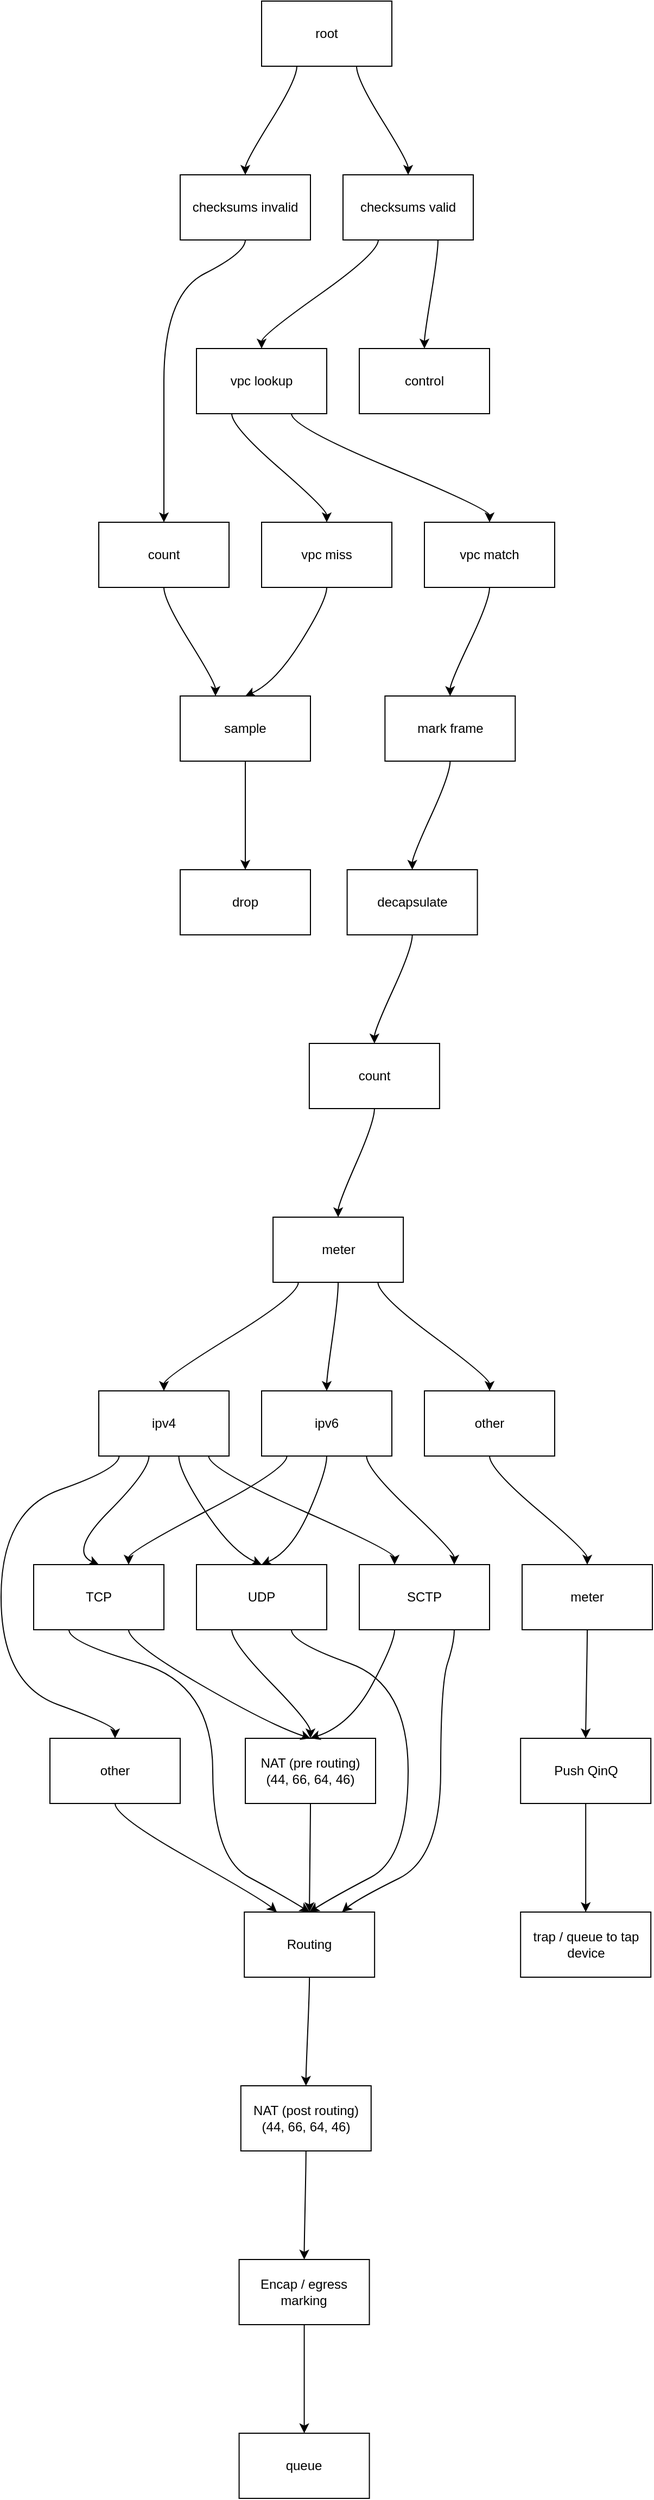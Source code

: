 <mxfile version="27.0.9">
  <diagram name="Page-1" id="r6mv-huth-j_T5dcRZXc">
    <mxGraphModel dx="2377" dy="1475" grid="1" gridSize="10" guides="1" tooltips="1" connect="1" arrows="1" fold="1" page="1" pageScale="1" pageWidth="350" pageHeight="70" math="0" shadow="0">
      <root>
        <mxCell id="0" />
        <mxCell id="1" parent="0" />
        <mxCell id="P9SKCXnRvYGnvvP028wO-3" value="" style="edgeStyle=orthogonalEdgeStyle;rounded=0;orthogonalLoop=1;jettySize=auto;html=1;orthogonal=1;curved=1;noEdgeStyle=1;" parent="1" source="P9SKCXnRvYGnvvP028wO-1" target="P9SKCXnRvYGnvvP028wO-2" edge="1">
          <mxGeometry relative="1" as="geometry">
            <Array as="points">
              <mxPoint x="272.5" y="72" />
              <mxPoint x="225" y="148" />
            </Array>
          </mxGeometry>
        </mxCell>
        <mxCell id="P9SKCXnRvYGnvvP028wO-5" style="edgeStyle=orthogonalEdgeStyle;rounded=0;orthogonalLoop=1;jettySize=auto;html=1;entryX=0.5;entryY=0;entryDx=0;entryDy=0;orthogonal=1;curved=1;noEdgeStyle=1;" parent="1" source="P9SKCXnRvYGnvvP028wO-1" target="P9SKCXnRvYGnvvP028wO-6" edge="1">
          <mxGeometry relative="1" as="geometry">
            <mxPoint x="210" y="160" as="targetPoint" />
            <Array as="points">
              <mxPoint x="327.5" y="72" />
              <mxPoint x="375" y="148" />
            </Array>
          </mxGeometry>
        </mxCell>
        <mxCell id="P9SKCXnRvYGnvvP028wO-1" value="root" style="whiteSpace=wrap;html=1;" parent="1" vertex="1">
          <mxGeometry x="240" width="120" height="60" as="geometry" />
        </mxCell>
        <mxCell id="P9SKCXnRvYGnvvP028wO-8" value="" style="edgeStyle=orthogonalEdgeStyle;rounded=0;orthogonalLoop=1;jettySize=auto;html=1;orthogonal=1;curved=1;noEdgeStyle=1;" parent="1" source="P9SKCXnRvYGnvvP028wO-2" target="P9SKCXnRvYGnvvP028wO-7" edge="1">
          <mxGeometry relative="1" as="geometry">
            <Array as="points">
              <mxPoint x="225" y="232" />
              <mxPoint x="150" y="270" />
              <mxPoint x="150" y="430" />
              <mxPoint x="150" y="468" />
            </Array>
          </mxGeometry>
        </mxCell>
        <mxCell id="P9SKCXnRvYGnvvP028wO-2" value="checksums invalid" style="whiteSpace=wrap;html=1;" parent="1" vertex="1">
          <mxGeometry x="165" y="160" width="120" height="60" as="geometry" />
        </mxCell>
        <mxCell id="P9SKCXnRvYGnvvP028wO-14" value="" style="edgeStyle=orthogonalEdgeStyle;rounded=0;orthogonalLoop=1;jettySize=auto;html=1;orthogonal=1;curved=1;noEdgeStyle=1;" parent="1" source="P9SKCXnRvYGnvvP028wO-6" target="P9SKCXnRvYGnvvP028wO-13" edge="1">
          <mxGeometry relative="1" as="geometry">
            <Array as="points">
              <mxPoint x="347.5" y="232" />
              <mxPoint x="240" y="308" />
            </Array>
          </mxGeometry>
        </mxCell>
        <mxCell id="P9SKCXnRvYGnvvP028wO-16" style="edgeStyle=orthogonalEdgeStyle;rounded=0;orthogonalLoop=1;jettySize=auto;html=1;orthogonal=1;curved=1;noEdgeStyle=1;" parent="1" source="P9SKCXnRvYGnvvP028wO-6" target="P9SKCXnRvYGnvvP028wO-15" edge="1">
          <mxGeometry relative="1" as="geometry">
            <Array as="points">
              <mxPoint x="402.5" y="232" />
              <mxPoint x="390" y="308" />
            </Array>
          </mxGeometry>
        </mxCell>
        <mxCell id="P9SKCXnRvYGnvvP028wO-6" value="checksums valid" style="whiteSpace=wrap;html=1;" parent="1" vertex="1">
          <mxGeometry x="315" y="160" width="120" height="60" as="geometry" />
        </mxCell>
        <mxCell id="P9SKCXnRvYGnvvP028wO-10" value="" style="edgeStyle=orthogonalEdgeStyle;rounded=0;orthogonalLoop=1;jettySize=auto;html=1;orthogonal=1;curved=1;noEdgeStyle=1;" parent="1" source="P9SKCXnRvYGnvvP028wO-7" target="P9SKCXnRvYGnvvP028wO-9" edge="1">
          <mxGeometry relative="1" as="geometry">
            <Array as="points">
              <mxPoint x="150" y="552" />
              <mxPoint x="197.5" y="628" />
            </Array>
          </mxGeometry>
        </mxCell>
        <mxCell id="P9SKCXnRvYGnvvP028wO-7" value="count" style="whiteSpace=wrap;html=1;" parent="1" vertex="1">
          <mxGeometry x="90" y="480" width="120" height="60" as="geometry" />
        </mxCell>
        <mxCell id="P9SKCXnRvYGnvvP028wO-12" value="" style="edgeStyle=orthogonalEdgeStyle;rounded=0;orthogonalLoop=1;jettySize=auto;html=1;orthogonal=1;curved=1;noEdgeStyle=1;" parent="1" source="P9SKCXnRvYGnvvP028wO-9" target="P9SKCXnRvYGnvvP028wO-11" edge="1">
          <mxGeometry relative="1" as="geometry">
            <Array as="points">
              <mxPoint x="225" y="712" />
              <mxPoint x="225" y="788" />
            </Array>
          </mxGeometry>
        </mxCell>
        <mxCell id="P9SKCXnRvYGnvvP028wO-9" value="sample" style="whiteSpace=wrap;html=1;" parent="1" vertex="1">
          <mxGeometry x="165" y="640" width="120" height="60" as="geometry" />
        </mxCell>
        <mxCell id="P9SKCXnRvYGnvvP028wO-11" value="drop" style="whiteSpace=wrap;html=1;" parent="1" vertex="1">
          <mxGeometry x="165" y="800" width="120" height="60" as="geometry" />
        </mxCell>
        <mxCell id="P9SKCXnRvYGnvvP028wO-18" value="" style="edgeStyle=orthogonalEdgeStyle;rounded=0;orthogonalLoop=1;jettySize=auto;html=1;orthogonal=1;curved=1;noEdgeStyle=1;" parent="1" source="P9SKCXnRvYGnvvP028wO-13" target="P9SKCXnRvYGnvvP028wO-17" edge="1">
          <mxGeometry relative="1" as="geometry">
            <Array as="points">
              <mxPoint x="212.5" y="392" />
              <mxPoint x="300" y="468" />
            </Array>
          </mxGeometry>
        </mxCell>
        <mxCell id="P9SKCXnRvYGnvvP028wO-21" style="edgeStyle=orthogonalEdgeStyle;rounded=0;orthogonalLoop=1;jettySize=auto;html=1;entryX=0.5;entryY=0;entryDx=0;entryDy=0;orthogonal=1;curved=1;noEdgeStyle=1;" parent="1" source="P9SKCXnRvYGnvvP028wO-13" target="P9SKCXnRvYGnvvP028wO-19" edge="1">
          <mxGeometry relative="1" as="geometry">
            <Array as="points">
              <mxPoint x="267.5" y="392" />
              <mxPoint x="450" y="468" />
            </Array>
          </mxGeometry>
        </mxCell>
        <mxCell id="P9SKCXnRvYGnvvP028wO-13" value="vpc lookup" style="whiteSpace=wrap;html=1;" parent="1" vertex="1">
          <mxGeometry x="180" y="320" width="120" height="60" as="geometry" />
        </mxCell>
        <mxCell id="P9SKCXnRvYGnvvP028wO-15" value="control" style="whiteSpace=wrap;html=1;" parent="1" vertex="1">
          <mxGeometry x="330" y="320" width="120" height="60" as="geometry" />
        </mxCell>
        <mxCell id="P9SKCXnRvYGnvvP028wO-20" style="edgeStyle=orthogonalEdgeStyle;rounded=0;orthogonalLoop=1;jettySize=auto;html=1;entryX=0.5;entryY=0;entryDx=0;entryDy=0;orthogonal=1;curved=1;noEdgeStyle=1;" parent="1" source="P9SKCXnRvYGnvvP028wO-17" target="P9SKCXnRvYGnvvP028wO-9" edge="1">
          <mxGeometry relative="1" as="geometry">
            <Array as="points">
              <mxPoint x="300" y="552" />
              <mxPoint x="252.5" y="628" />
            </Array>
          </mxGeometry>
        </mxCell>
        <mxCell id="P9SKCXnRvYGnvvP028wO-17" value="vpc miss" style="whiteSpace=wrap;html=1;" parent="1" vertex="1">
          <mxGeometry x="240" y="480" width="120" height="60" as="geometry" />
        </mxCell>
        <mxCell id="P9SKCXnRvYGnvvP028wO-23" value="" style="edgeStyle=orthogonalEdgeStyle;rounded=0;orthogonalLoop=1;jettySize=auto;html=1;orthogonal=1;curved=1;noEdgeStyle=1;" parent="1" source="P9SKCXnRvYGnvvP028wO-19" target="P9SKCXnRvYGnvvP028wO-22" edge="1">
          <mxGeometry relative="1" as="geometry">
            <Array as="points">
              <mxPoint x="450" y="552" />
              <mxPoint x="413.672" y="628" />
            </Array>
          </mxGeometry>
        </mxCell>
        <mxCell id="P9SKCXnRvYGnvvP028wO-19" value="vpc match" style="whiteSpace=wrap;html=1;" parent="1" vertex="1">
          <mxGeometry x="390" y="480" width="120" height="60" as="geometry" />
        </mxCell>
        <mxCell id="P9SKCXnRvYGnvvP028wO-25" value="" style="edgeStyle=orthogonalEdgeStyle;rounded=0;orthogonalLoop=1;jettySize=auto;html=1;orthogonal=1;curved=1;noEdgeStyle=1;" parent="1" source="P9SKCXnRvYGnvvP028wO-22" target="P9SKCXnRvYGnvvP028wO-24" edge="1">
          <mxGeometry relative="1" as="geometry">
            <Array as="points">
              <mxPoint x="413.672" y="712" />
              <mxPoint x="378.809" y="788" />
            </Array>
          </mxGeometry>
        </mxCell>
        <mxCell id="P9SKCXnRvYGnvvP028wO-22" value="mark frame" style="whiteSpace=wrap;html=1;" parent="1" vertex="1">
          <mxGeometry x="353.672" y="640" width="120" height="60" as="geometry" />
        </mxCell>
        <mxCell id="P9SKCXnRvYGnvvP028wO-27" value="" style="edgeStyle=orthogonalEdgeStyle;rounded=0;orthogonalLoop=1;jettySize=auto;html=1;orthogonal=1;curved=1;noEdgeStyle=1;" parent="1" source="P9SKCXnRvYGnvvP028wO-24" target="P9SKCXnRvYGnvvP028wO-26" edge="1">
          <mxGeometry relative="1" as="geometry">
            <Array as="points">
              <mxPoint x="378.809" y="872" />
              <mxPoint x="343.945" y="948" />
            </Array>
          </mxGeometry>
        </mxCell>
        <mxCell id="P9SKCXnRvYGnvvP028wO-24" value="decapsulate" style="whiteSpace=wrap;html=1;" parent="1" vertex="1">
          <mxGeometry x="318.809" y="800" width="120" height="60" as="geometry" />
        </mxCell>
        <mxCell id="P9SKCXnRvYGnvvP028wO-29" value="" style="edgeStyle=orthogonalEdgeStyle;rounded=0;orthogonalLoop=1;jettySize=auto;html=1;orthogonal=1;curved=1;noEdgeStyle=1;" parent="1" source="P9SKCXnRvYGnvvP028wO-26" target="P9SKCXnRvYGnvvP028wO-28" edge="1">
          <mxGeometry relative="1" as="geometry">
            <Array as="points">
              <mxPoint x="343.945" y="1032" />
              <mxPoint x="310.547" y="1108" />
            </Array>
          </mxGeometry>
        </mxCell>
        <mxCell id="P9SKCXnRvYGnvvP028wO-26" value="count" style="whiteSpace=wrap;html=1;" parent="1" vertex="1">
          <mxGeometry x="283.945" y="960" width="120" height="60" as="geometry" />
        </mxCell>
        <mxCell id="P9SKCXnRvYGnvvP028wO-31" value="" style="edgeStyle=orthogonalEdgeStyle;rounded=0;orthogonalLoop=1;jettySize=auto;html=1;orthogonal=1;curved=1;noEdgeStyle=1;" parent="1" source="P9SKCXnRvYGnvvP028wO-28" target="P9SKCXnRvYGnvvP028wO-30" edge="1">
          <mxGeometry relative="1" as="geometry">
            <Array as="points">
              <mxPoint x="273.88" y="1192" />
              <mxPoint x="150" y="1268" />
            </Array>
          </mxGeometry>
        </mxCell>
        <mxCell id="P9SKCXnRvYGnvvP028wO-35" style="edgeStyle=orthogonalEdgeStyle;rounded=0;orthogonalLoop=1;jettySize=auto;html=1;entryX=0.5;entryY=0;entryDx=0;entryDy=0;orthogonal=1;curved=1;noEdgeStyle=1;" parent="1" source="P9SKCXnRvYGnvvP028wO-28" target="P9SKCXnRvYGnvvP028wO-33" edge="1">
          <mxGeometry relative="1" as="geometry">
            <Array as="points">
              <mxPoint x="310.547" y="1194" />
              <mxPoint x="300" y="1268" />
            </Array>
          </mxGeometry>
        </mxCell>
        <mxCell id="P9SKCXnRvYGnvvP028wO-36" style="edgeStyle=orthogonalEdgeStyle;rounded=0;orthogonalLoop=1;jettySize=auto;html=1;orthogonal=1;curved=1;noEdgeStyle=1;" parent="1" source="P9SKCXnRvYGnvvP028wO-28" target="P9SKCXnRvYGnvvP028wO-34" edge="1">
          <mxGeometry relative="1" as="geometry">
            <Array as="points">
              <mxPoint x="347.214" y="1192" />
              <mxPoint x="450" y="1268" />
            </Array>
          </mxGeometry>
        </mxCell>
        <mxCell id="P9SKCXnRvYGnvvP028wO-28" value="meter" style="whiteSpace=wrap;html=1;" parent="1" vertex="1">
          <mxGeometry x="250.547" y="1120" width="120" height="60" as="geometry" />
        </mxCell>
        <mxCell id="P9SKCXnRvYGnvvP028wO-58" style="edgeStyle=orthogonalEdgeStyle;rounded=0;orthogonalLoop=1;jettySize=auto;html=1;entryX=0.5;entryY=0;entryDx=0;entryDy=0;orthogonal=1;curved=1;noEdgeStyle=1;" parent="1" source="P9SKCXnRvYGnvvP028wO-30" target="P9SKCXnRvYGnvvP028wO-54" edge="1">
          <mxGeometry relative="1" as="geometry">
            <Array as="points">
              <mxPoint x="136.25" y="1354" />
              <mxPoint x="62.5" y="1428" />
            </Array>
          </mxGeometry>
        </mxCell>
        <mxCell id="P9SKCXnRvYGnvvP028wO-59" style="edgeStyle=orthogonalEdgeStyle;rounded=0;orthogonalLoop=1;jettySize=auto;html=1;entryX=0.5;entryY=0;entryDx=0;entryDy=0;orthogonal=1;curved=1;noEdgeStyle=1;" parent="1" source="P9SKCXnRvYGnvvP028wO-30" target="P9SKCXnRvYGnvvP028wO-55" edge="1">
          <mxGeometry relative="1" as="geometry">
            <Array as="points">
              <mxPoint x="163.75" y="1354" />
              <mxPoint x="212.5" y="1428" />
            </Array>
          </mxGeometry>
        </mxCell>
        <mxCell id="P9SKCXnRvYGnvvP028wO-60" style="edgeStyle=orthogonalEdgeStyle;rounded=0;orthogonalLoop=1;jettySize=auto;html=1;orthogonal=1;curved=1;noEdgeStyle=1;" parent="1" source="P9SKCXnRvYGnvvP028wO-30" target="P9SKCXnRvYGnvvP028wO-56" edge="1">
          <mxGeometry relative="1" as="geometry">
            <Array as="points">
              <mxPoint x="191.25" y="1352" />
              <mxPoint x="362.5" y="1428" />
            </Array>
          </mxGeometry>
        </mxCell>
        <mxCell id="P9SKCXnRvYGnvvP028wO-61" style="edgeStyle=orthogonalEdgeStyle;rounded=0;orthogonalLoop=1;jettySize=auto;html=1;orthogonal=1;curved=1;noEdgeStyle=1;" parent="1" source="P9SKCXnRvYGnvvP028wO-30" target="P9SKCXnRvYGnvvP028wO-57" edge="1">
          <mxGeometry relative="1" as="geometry">
            <Array as="points">
              <mxPoint x="108.75" y="1352" />
              <mxPoint y="1390" />
              <mxPoint y="1550" />
              <mxPoint x="105" y="1588" />
            </Array>
          </mxGeometry>
        </mxCell>
        <mxCell id="P9SKCXnRvYGnvvP028wO-30" value="ipv4" style="whiteSpace=wrap;html=1;" parent="1" vertex="1">
          <mxGeometry x="90" y="1280" width="120" height="60" as="geometry" />
        </mxCell>
        <mxCell id="P9SKCXnRvYGnvvP028wO-70" style="edgeStyle=orthogonalEdgeStyle;rounded=0;orthogonalLoop=1;jettySize=auto;html=1;orthogonal=1;curved=1;noEdgeStyle=1;" parent="1" source="P9SKCXnRvYGnvvP028wO-33" target="P9SKCXnRvYGnvvP028wO-54" edge="1">
          <mxGeometry relative="1" as="geometry">
            <Array as="points">
              <mxPoint x="263.333" y="1352" />
              <mxPoint x="117.5" y="1428" />
            </Array>
          </mxGeometry>
        </mxCell>
        <mxCell id="P9SKCXnRvYGnvvP028wO-71" style="edgeStyle=orthogonalEdgeStyle;rounded=0;orthogonalLoop=1;jettySize=auto;html=1;entryX=0.5;entryY=0;entryDx=0;entryDy=0;orthogonal=1;curved=1;noEdgeStyle=1;" parent="1" source="P9SKCXnRvYGnvvP028wO-33" target="P9SKCXnRvYGnvvP028wO-55" edge="1">
          <mxGeometry relative="1" as="geometry">
            <Array as="points">
              <mxPoint x="300" y="1354" />
              <mxPoint x="267.5" y="1428" />
            </Array>
          </mxGeometry>
        </mxCell>
        <mxCell id="P9SKCXnRvYGnvvP028wO-72" style="edgeStyle=orthogonalEdgeStyle;rounded=0;orthogonalLoop=1;jettySize=auto;html=1;orthogonal=1;curved=1;noEdgeStyle=1;" parent="1" source="P9SKCXnRvYGnvvP028wO-33" target="P9SKCXnRvYGnvvP028wO-56" edge="1">
          <mxGeometry relative="1" as="geometry">
            <Array as="points">
              <mxPoint x="336.667" y="1352" />
              <mxPoint x="417.5" y="1428" />
            </Array>
          </mxGeometry>
        </mxCell>
        <mxCell id="P9SKCXnRvYGnvvP028wO-33" value="ipv6" style="whiteSpace=wrap;html=1;" parent="1" vertex="1">
          <mxGeometry x="240" y="1280" width="120" height="60" as="geometry" />
        </mxCell>
        <mxCell id="P9SKCXnRvYGnvvP028wO-38" value="" style="edgeStyle=orthogonalEdgeStyle;rounded=0;orthogonalLoop=1;jettySize=auto;html=1;orthogonal=1;curved=1;noEdgeStyle=1;" parent="1" source="P9SKCXnRvYGnvvP028wO-34" target="P9SKCXnRvYGnvvP028wO-37" edge="1">
          <mxGeometry relative="1" as="geometry">
            <Array as="points">
              <mxPoint x="450" y="1352" />
              <mxPoint x="540" y="1428" />
            </Array>
          </mxGeometry>
        </mxCell>
        <mxCell id="P9SKCXnRvYGnvvP028wO-34" value="other" style="whiteSpace=wrap;html=1;" parent="1" vertex="1">
          <mxGeometry x="390" y="1280" width="120" height="60" as="geometry" />
        </mxCell>
        <mxCell id="P9SKCXnRvYGnvvP028wO-40" value="" style="edgeStyle=orthogonalEdgeStyle;rounded=0;orthogonalLoop=1;jettySize=auto;html=1;orthogonal=1;entryX=0.5;entryY=0;entryDx=0;entryDy=0;curved=1;noEdgeStyle=1;" parent="1" source="P9SKCXnRvYGnvvP028wO-37" target="P9SKCXnRvYGnvvP028wO-52" edge="1">
          <mxGeometry relative="1" as="geometry">
            <Array as="points">
              <mxPoint x="540" y="1512" />
              <mxPoint x="538.594" y="1588" />
            </Array>
          </mxGeometry>
        </mxCell>
        <mxCell id="P9SKCXnRvYGnvvP028wO-37" value="meter" style="whiteSpace=wrap;html=1;" parent="1" vertex="1">
          <mxGeometry x="480" y="1440" width="120" height="60" as="geometry" />
        </mxCell>
        <mxCell id="P9SKCXnRvYGnvvP028wO-39" value="trap / queue to tap device" style="whiteSpace=wrap;html=1;" parent="1" vertex="1">
          <mxGeometry x="478.594" y="1760" width="120" height="60" as="geometry" />
        </mxCell>
        <mxCell id="P9SKCXnRvYGnvvP028wO-46" style="edgeStyle=orthogonalEdgeStyle;rounded=0;orthogonalLoop=1;jettySize=auto;html=1;orthogonal=1;curved=1;noEdgeStyle=1;" parent="1" source="P9SKCXnRvYGnvvP028wO-41" target="P9SKCXnRvYGnvvP028wO-44" edge="1">
          <mxGeometry relative="1" as="geometry">
            <Array as="points">
              <mxPoint x="285" y="1672" />
              <mxPoint x="284.081" y="1744" />
            </Array>
          </mxGeometry>
        </mxCell>
        <mxCell id="P9SKCXnRvYGnvvP028wO-41" value="NAT (pre routing)&lt;div&gt;(44, 66, 64, 46)&lt;/div&gt;" style="whiteSpace=wrap;html=1;" parent="1" vertex="1">
          <mxGeometry x="225" y="1600" width="120" height="60" as="geometry" />
        </mxCell>
        <mxCell id="P9SKCXnRvYGnvvP028wO-47" style="edgeStyle=orthogonalEdgeStyle;rounded=0;orthogonalLoop=1;jettySize=auto;html=1;orthogonal=1;curved=1;noEdgeStyle=1;" parent="1" source="P9SKCXnRvYGnvvP028wO-44" target="P9SKCXnRvYGnvvP028wO-45" edge="1">
          <mxGeometry relative="1" as="geometry">
            <Array as="points">
              <mxPoint x="284.081" y="1832" />
              <mxPoint x="280.885" y="1908" />
            </Array>
          </mxGeometry>
        </mxCell>
        <mxCell id="P9SKCXnRvYGnvvP028wO-44" value="Routing" style="whiteSpace=wrap;html=1;" parent="1" vertex="1">
          <mxGeometry x="224.081" y="1760" width="120" height="60" as="geometry" />
        </mxCell>
        <mxCell id="P9SKCXnRvYGnvvP028wO-74" style="edgeStyle=orthogonalEdgeStyle;rounded=0;orthogonalLoop=1;jettySize=auto;html=1;orthogonal=1;curved=1;noEdgeStyle=1;" parent="1" source="P9SKCXnRvYGnvvP028wO-45" target="P9SKCXnRvYGnvvP028wO-73" edge="1">
          <mxGeometry relative="1" as="geometry">
            <Array as="points">
              <mxPoint x="280.885" y="1992" />
              <mxPoint x="279.287" y="2068" />
            </Array>
          </mxGeometry>
        </mxCell>
        <mxCell id="P9SKCXnRvYGnvvP028wO-45" value="NAT (post routing)&lt;div&gt;(44, 66, 64, 46)&lt;/div&gt;" style="whiteSpace=wrap;html=1;" parent="1" vertex="1">
          <mxGeometry x="220.885" y="1920" width="120" height="60" as="geometry" />
        </mxCell>
        <mxCell id="P9SKCXnRvYGnvvP028wO-53" style="edgeStyle=orthogonalEdgeStyle;rounded=0;orthogonalLoop=1;jettySize=auto;html=1;orthogonal=1;curved=1;noEdgeStyle=1;" parent="1" source="P9SKCXnRvYGnvvP028wO-52" target="P9SKCXnRvYGnvvP028wO-39" edge="1">
          <mxGeometry relative="1" as="geometry">
            <Array as="points">
              <mxPoint x="538.594" y="1672" />
              <mxPoint x="538.594" y="1748" />
            </Array>
          </mxGeometry>
        </mxCell>
        <mxCell id="P9SKCXnRvYGnvvP028wO-52" value="Push QinQ" style="whiteSpace=wrap;html=1;" parent="1" vertex="1">
          <mxGeometry x="478.594" y="1600" width="120" height="60" as="geometry" />
        </mxCell>
        <mxCell id="P9SKCXnRvYGnvvP028wO-62" style="edgeStyle=orthogonalEdgeStyle;rounded=0;orthogonalLoop=1;jettySize=auto;html=1;entryX=0.5;entryY=0;entryDx=0;entryDy=0;orthogonal=1;curved=1;noEdgeStyle=1;" parent="1" source="P9SKCXnRvYGnvvP028wO-54" target="P9SKCXnRvYGnvvP028wO-41" edge="1">
          <mxGeometry relative="1" as="geometry">
            <Array as="points">
              <mxPoint x="117.5" y="1512" />
              <mxPoint x="248.333" y="1588" />
            </Array>
          </mxGeometry>
        </mxCell>
        <mxCell id="P9SKCXnRvYGnvvP028wO-66" style="edgeStyle=orthogonalEdgeStyle;rounded=0;orthogonalLoop=1;jettySize=auto;html=1;orthogonal=1;entryX=0.5;entryY=0;entryDx=0;entryDy=0;curved=1;noEdgeStyle=1;" parent="1" source="P9SKCXnRvYGnvvP028wO-54" target="P9SKCXnRvYGnvvP028wO-44" edge="1">
          <mxGeometry relative="1" as="geometry">
            <mxPoint x="387" y="1760" as="targetPoint" />
            <Array as="points">
              <mxPoint x="62.5" y="1512" />
              <mxPoint x="195" y="1550" />
              <mxPoint x="195" y="1710" />
              <mxPoint x="262.081" y="1746" />
            </Array>
          </mxGeometry>
        </mxCell>
        <mxCell id="P9SKCXnRvYGnvvP028wO-54" value="TCP" style="whiteSpace=wrap;html=1;" parent="1" vertex="1">
          <mxGeometry x="30" y="1440" width="120" height="60" as="geometry" />
        </mxCell>
        <mxCell id="P9SKCXnRvYGnvvP028wO-63" style="edgeStyle=orthogonalEdgeStyle;rounded=0;orthogonalLoop=1;jettySize=auto;html=1;orthogonal=1;curved=1;noEdgeStyle=1;" parent="1" source="P9SKCXnRvYGnvvP028wO-55" target="P9SKCXnRvYGnvvP028wO-41" edge="1">
          <mxGeometry relative="1" as="geometry">
            <Array as="points">
              <mxPoint x="212.5" y="1512" />
              <mxPoint x="285" y="1586" />
            </Array>
          </mxGeometry>
        </mxCell>
        <mxCell id="P9SKCXnRvYGnvvP028wO-67" style="edgeStyle=orthogonalEdgeStyle;rounded=0;orthogonalLoop=1;jettySize=auto;html=1;orthogonal=1;entryX=0.5;entryY=0;entryDx=0;entryDy=0;curved=1;noEdgeStyle=1;" parent="1" source="P9SKCXnRvYGnvvP028wO-55" target="P9SKCXnRvYGnvvP028wO-44" edge="1">
          <mxGeometry relative="1" as="geometry">
            <mxPoint x="420" y="1760" as="targetPoint" />
            <Array as="points">
              <mxPoint x="267.5" y="1512" />
              <mxPoint x="375" y="1550" />
              <mxPoint x="375" y="1710" />
              <mxPoint x="306.081" y="1746" />
            </Array>
          </mxGeometry>
        </mxCell>
        <mxCell id="P9SKCXnRvYGnvvP028wO-55" value="UDP" style="whiteSpace=wrap;html=1;" parent="1" vertex="1">
          <mxGeometry x="180" y="1440" width="120" height="60" as="geometry" />
        </mxCell>
        <mxCell id="P9SKCXnRvYGnvvP028wO-64" style="edgeStyle=orthogonalEdgeStyle;rounded=0;orthogonalLoop=1;jettySize=auto;html=1;entryX=0.5;entryY=0;entryDx=0;entryDy=0;orthogonal=1;curved=1;noEdgeStyle=1;" parent="1" source="P9SKCXnRvYGnvvP028wO-56" target="P9SKCXnRvYGnvvP028wO-41" edge="1">
          <mxGeometry relative="1" as="geometry">
            <Array as="points">
              <mxPoint x="362.5" y="1512" />
              <mxPoint x="321.667" y="1588" />
            </Array>
          </mxGeometry>
        </mxCell>
        <mxCell id="P9SKCXnRvYGnvvP028wO-68" style="edgeStyle=orthogonalEdgeStyle;rounded=0;orthogonalLoop=1;jettySize=auto;html=1;entryX=0.75;entryY=0;entryDx=0;entryDy=0;orthogonal=1;curved=1;noEdgeStyle=1;" parent="1" source="P9SKCXnRvYGnvvP028wO-56" target="P9SKCXnRvYGnvvP028wO-44" edge="1">
          <mxGeometry relative="1" as="geometry">
            <Array as="points">
              <mxPoint x="417.5" y="1512" />
              <mxPoint x="405" y="1550" />
              <mxPoint x="405" y="1710" />
              <mxPoint x="328.081" y="1748" />
            </Array>
          </mxGeometry>
        </mxCell>
        <mxCell id="P9SKCXnRvYGnvvP028wO-56" value="SCTP" style="whiteSpace=wrap;html=1;" parent="1" vertex="1">
          <mxGeometry x="330" y="1440" width="120" height="60" as="geometry" />
        </mxCell>
        <mxCell id="P9SKCXnRvYGnvvP028wO-65" style="edgeStyle=orthogonalEdgeStyle;rounded=0;orthogonalLoop=1;jettySize=auto;html=1;entryX=0.25;entryY=0;entryDx=0;entryDy=0;orthogonal=1;curved=1;noEdgeStyle=1;" parent="1" source="P9SKCXnRvYGnvvP028wO-57" target="P9SKCXnRvYGnvvP028wO-44" edge="1">
          <mxGeometry relative="1" as="geometry">
            <Array as="points">
              <mxPoint x="105" y="1672" />
              <mxPoint x="240.081" y="1748" />
            </Array>
          </mxGeometry>
        </mxCell>
        <mxCell id="P9SKCXnRvYGnvvP028wO-57" value="other" style="whiteSpace=wrap;html=1;" parent="1" vertex="1">
          <mxGeometry x="45" y="1600" width="120" height="60" as="geometry" />
        </mxCell>
        <mxCell id="P9SKCXnRvYGnvvP028wO-76" value="" style="edgeStyle=orthogonalEdgeStyle;rounded=0;orthogonalLoop=1;jettySize=auto;html=1;orthogonal=1;curved=1;noEdgeStyle=1;" parent="1" source="P9SKCXnRvYGnvvP028wO-73" target="P9SKCXnRvYGnvvP028wO-75" edge="1">
          <mxGeometry relative="1" as="geometry">
            <Array as="points">
              <mxPoint x="279.287" y="2152" />
              <mxPoint x="279.287" y="2228" />
            </Array>
          </mxGeometry>
        </mxCell>
        <mxCell id="P9SKCXnRvYGnvvP028wO-73" value="Encap / egress marking" style="whiteSpace=wrap;html=1;" parent="1" vertex="1">
          <mxGeometry x="219.287" y="2080" width="120" height="60" as="geometry" />
        </mxCell>
        <mxCell id="P9SKCXnRvYGnvvP028wO-75" value="queue" style="whiteSpace=wrap;html=1;" parent="1" vertex="1">
          <mxGeometry x="219.287" y="2240" width="120" height="60" as="geometry" />
        </mxCell>
      </root>
    </mxGraphModel>
  </diagram>
</mxfile>
